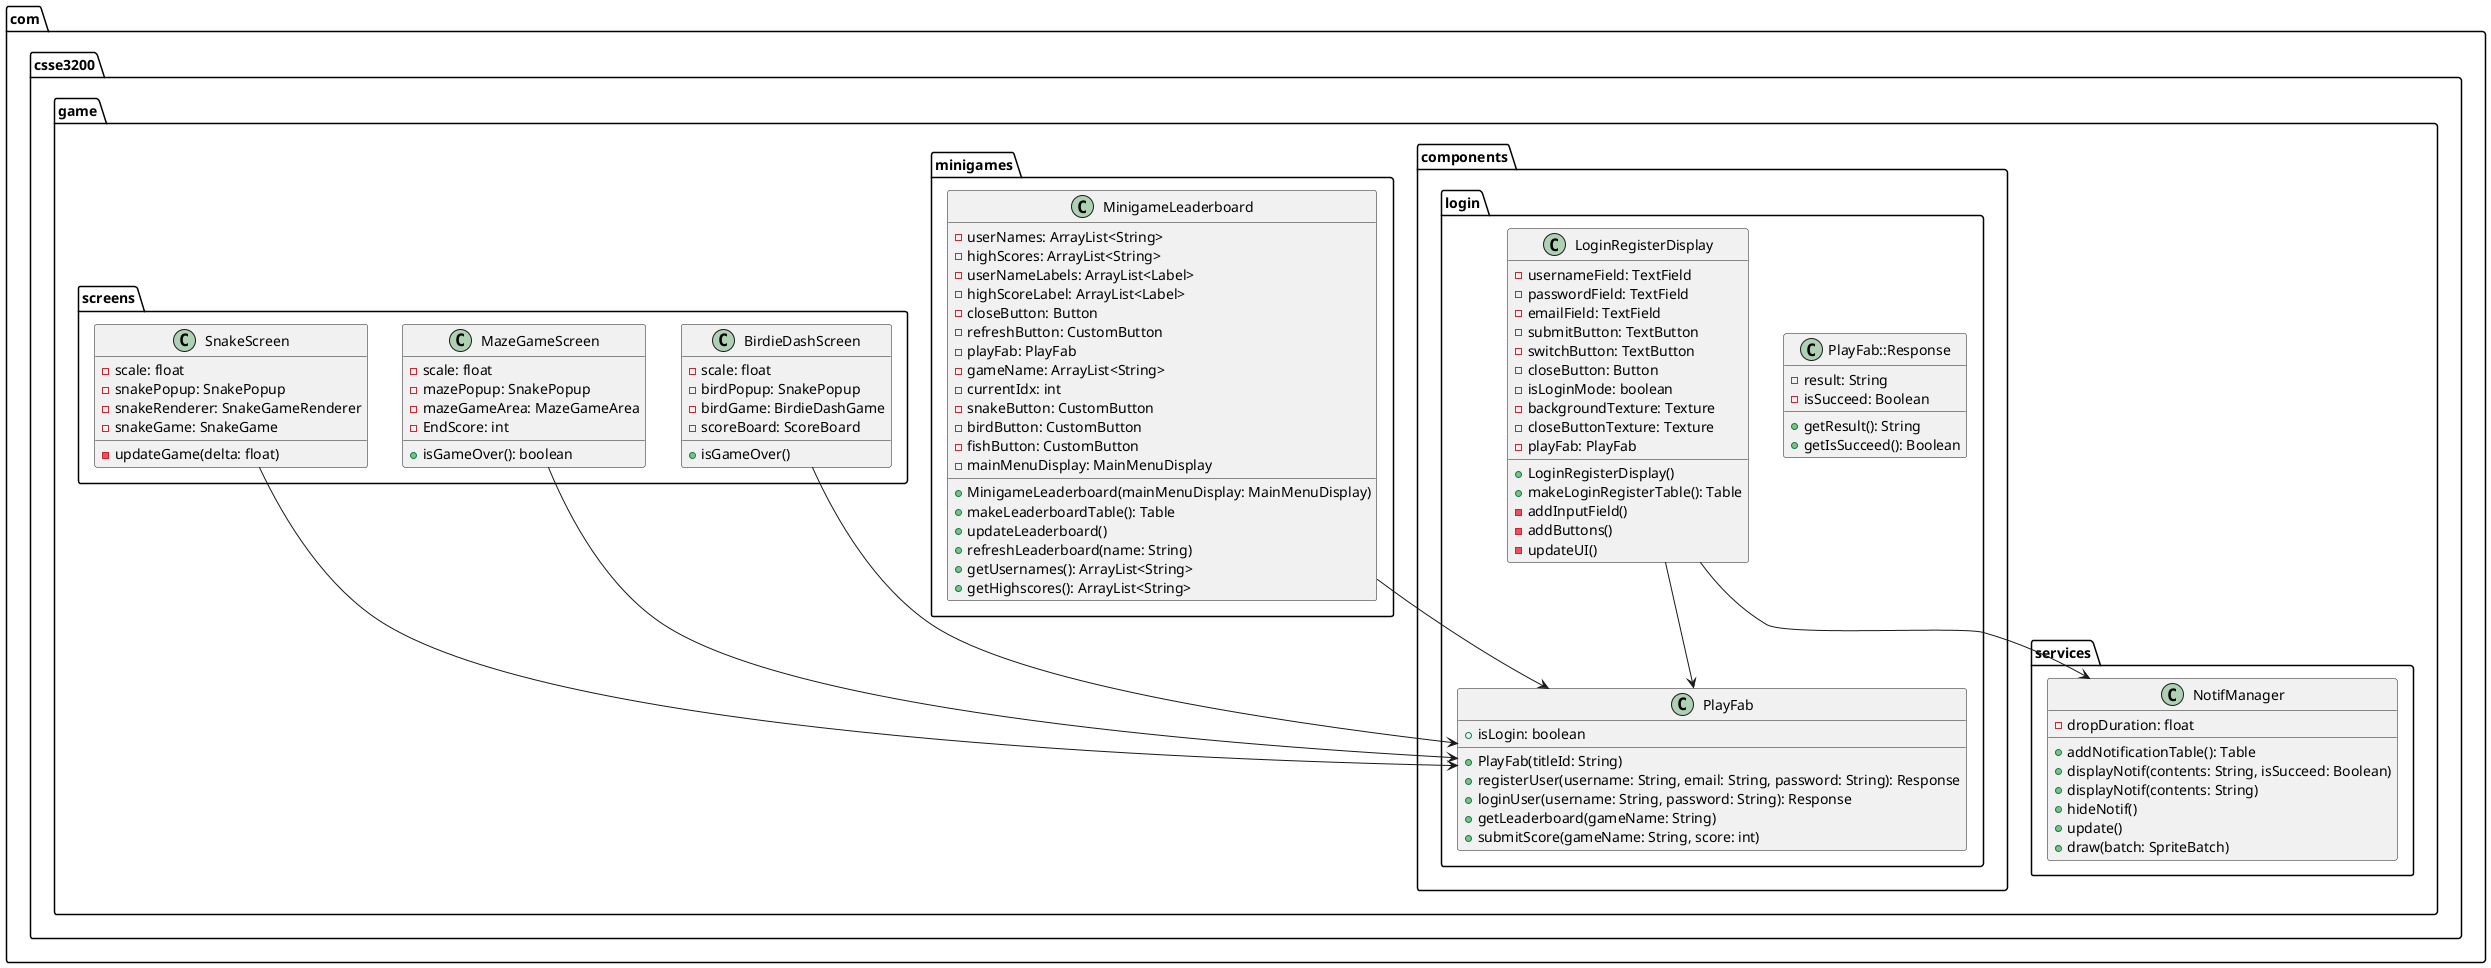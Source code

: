 @startuml


package com.csse3200.game.components.login {
    class PlayFab::Response {
        - result: String
        - isSucceed: Boolean
        + getResult(): String
        + getIsSucceed(): Boolean
    }

    class PlayFab {
        + isLogin: boolean
        + PlayFab(titleId: String)
        + registerUser(username: String, email: String, password: String): Response
        + loginUser(username: String, password: String): Response
        + getLeaderboard(gameName: String)
        + submitScore(gameName: String, score: int)
    }
    class LoginRegisterDisplay {
        - usernameField: TextField
        - passwordField: TextField
        - emailField: TextField
        - submitButton: TextButton
        - switchButton: TextButton
        - closeButton: Button
        - isLoginMode: boolean
        - backgroundTexture: Texture
        - closeButtonTexture: Texture
        - playFab: PlayFab

        + LoginRegisterDisplay()
        + makeLoginRegisterTable(): Table
        - addInputField()
        - addButtons()
        - updateUI()
    }
}

package com.csse3200.game.services {
    class NotifManager {
        - dropDuration: float
        + addNotificationTable(): Table
        + displayNotif(contents: String, isSucceed: Boolean)
        + displayNotif(contents: String)
        + hideNotif()
        + update()
        + draw(batch: SpriteBatch)
    }
}

package com.csse3200.game.minigames {
    class MinigameLeaderboard {
        - userNames: ArrayList<String>
        - highScores: ArrayList<String>
        - userNameLabels: ArrayList<Label>
        - highScoreLabel: ArrayList<Label>
        - closeButton: Button
        - refreshButton: CustomButton
        - playFab: PlayFab
        - gameName: ArrayList<String>
        - currentIdx: int
        - snakeButton: CustomButton
        - birdButton: CustomButton
        - fishButton: CustomButton
        - mainMenuDisplay: MainMenuDisplay

        + MinigameLeaderboard(mainMenuDisplay: MainMenuDisplay)
        + makeLeaderboardTable(): Table
        + updateLeaderboard()
        + refreshLeaderboard(name: String)
        + getUsernames(): ArrayList<String>
        + getHighscores(): ArrayList<String>
    }
}

package com.csse3200.game.screens {
    class BirdieDashScreen {
        - scale: float
        - birdPopup: SnakePopup
        - birdGame: BirdieDashGame
        - scoreBoard: ScoreBoard
        + isGameOver()
    }
}


package com.csse3200.game.screens {
    class MazeGameScreen {
        - scale: float
        - mazePopup: SnakePopup
        - mazeGameArea: MazeGameArea
        - EndScore: int
        + isGameOver(): boolean
    }
}

package com.csse3200.game.screens {
    class SnakeScreen {
        - scale: float
        - snakePopup: SnakePopup
        - snakeRenderer: SnakeGameRenderer
        - snakeGame: SnakeGame
        - updateGame(delta: float)
    }
}
LoginRegisterDisplay --> PlayFab
LoginRegisterDisplay --> NotifManager
MinigameLeaderboard --> PlayFab
BirdieDashScreen --> PlayFab
MazeGameScreen --> PlayFab
SnakeScreen --> PlayFab
@enduml
